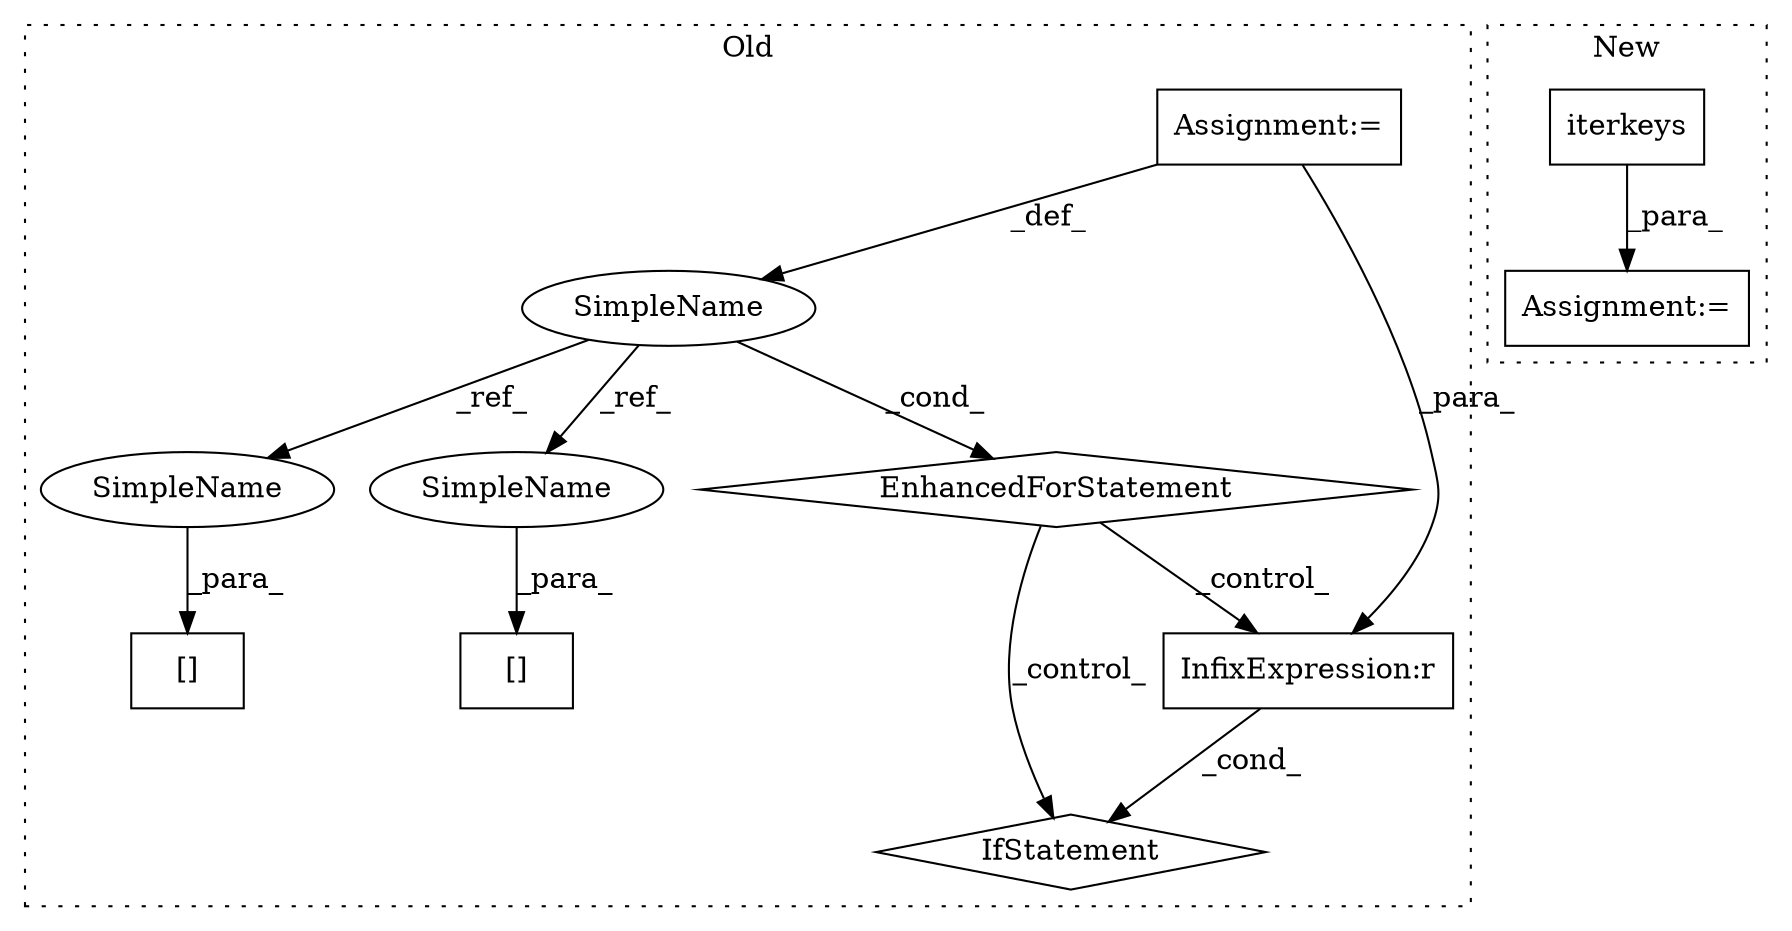 digraph G {
subgraph cluster0 {
1 [label="EnhancedForStatement" a="70" s="46568,46640" l="57,2" shape="diamond"];
3 [label="Assignment:=" a="7" s="46568,46640" l="57,2" shape="box"];
5 [label="[]" a="2" s="46798,46804" l="3,1" shape="box"];
6 [label="SimpleName" a="42" s="46632" l="3" shape="ellipse"];
7 [label="IfStatement" a="25" s="46652,46697" l="4,2" shape="diamond"];
8 [label="[]" a="2" s="46658,46664" l="3,1" shape="box"];
9 [label="InfixExpression:r" a="27" s="46682" l="4" shape="box"];
10 [label="SimpleName" a="42" s="46801" l="3" shape="ellipse"];
11 [label="SimpleName" a="42" s="46661" l="3" shape="ellipse"];
label = "Old";
style="dotted";
}
subgraph cluster1 {
2 [label="iterkeys" a="32" s="28430,28448" l="9,1" shape="box"];
4 [label="Assignment:=" a="7" s="28389" l="1" shape="box"];
label = "New";
style="dotted";
}
1 -> 9 [label="_control_"];
1 -> 7 [label="_control_"];
2 -> 4 [label="_para_"];
3 -> 6 [label="_def_"];
3 -> 9 [label="_para_"];
6 -> 11 [label="_ref_"];
6 -> 10 [label="_ref_"];
6 -> 1 [label="_cond_"];
9 -> 7 [label="_cond_"];
10 -> 5 [label="_para_"];
11 -> 8 [label="_para_"];
}